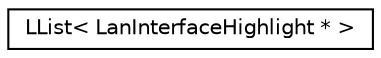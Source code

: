 digraph "Graphical Class Hierarchy"
{
 // LATEX_PDF_SIZE
  edge [fontname="Helvetica",fontsize="10",labelfontname="Helvetica",labelfontsize="10"];
  node [fontname="Helvetica",fontsize="10",shape=record];
  rankdir="LR";
  Node0 [label="LList\< LanInterfaceHighlight * \>",height=0.2,width=0.4,color="black", fillcolor="white", style="filled",URL="$classLList.html",tooltip=" "];
}
